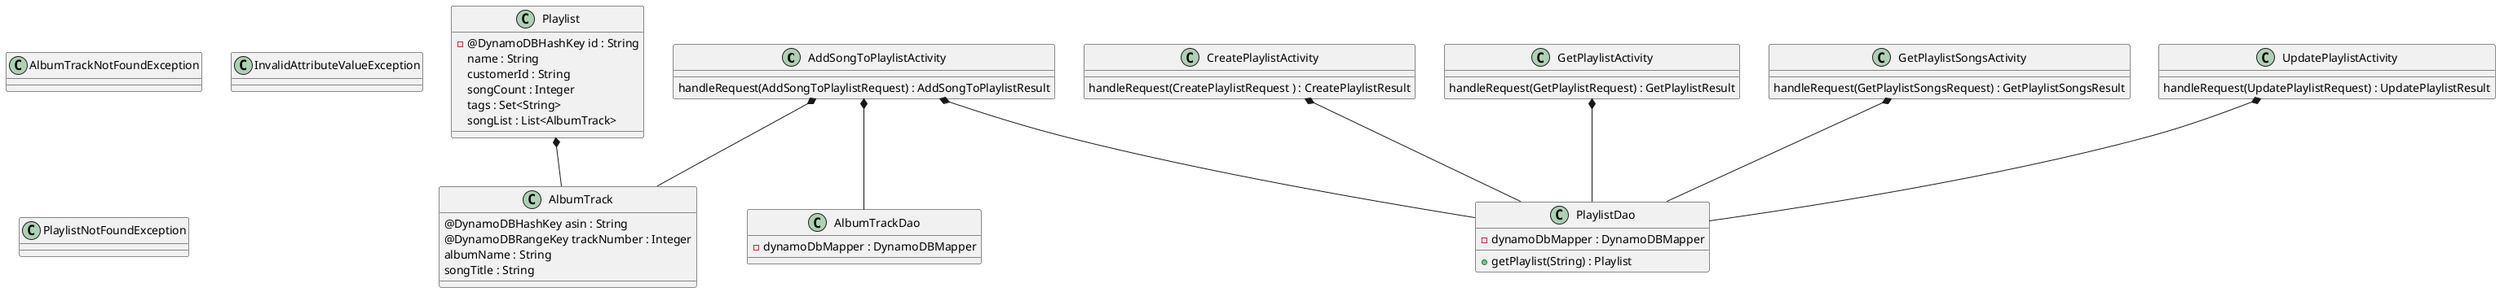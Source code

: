 @startuml

class AddSongToPlaylistActivity {
handleRequest(AddSongToPlaylistRequest) : AddSongToPlaylistResult
 }
class CreatePlaylistActivity {
handleRequest(CreatePlaylistRequest ) : CreatePlaylistResult
}
class GetPlaylistActivity {
handleRequest(GetPlaylistRequest) : GetPlaylistResult
}
class GetPlaylistSongsActivity {
handleRequest(GetPlaylistSongsRequest) : GetPlaylistSongsResult
}
class UpdatePlaylistActivity {
handleRequest(UpdatePlaylistRequest) : UpdatePlaylistResult
}
class AlbumTrack {
@DynamoDBHashKey asin : String
@DynamoDBRangeKey trackNumber : Integer
albumName : String
songTitle : String
}
class AlbumTrackNotFoundException {
}
class InvalidAttributeValueException {
}
class PlaylistNotFoundException {
}
class AlbumTrackDao {
- dynamoDbMapper : DynamoDBMapper
}
class PlaylistDao {
- dynamoDbMapper : DynamoDBMapper

+getPlaylist(String) : Playlist
}
class Playlist {
- @DynamoDBHashKey id : String
name : String
customerId : String
songCount : Integer
tags : Set<String>
songList : List<AlbumTrack>
}
Playlist *-- AlbumTrack
AddSongToPlaylistActivity *-- AlbumTrack
AddSongToPlaylistActivity *-- AlbumTrackDao
CreatePlaylistActivity *-- PlaylistDao
AddSongToPlaylistActivity *-- PlaylistDao
GetPlaylistActivity *-- PlaylistDao
GetPlaylistSongsActivity *-- PlaylistDao
UpdatePlaylistActivity *-- PlaylistDao
@enduml